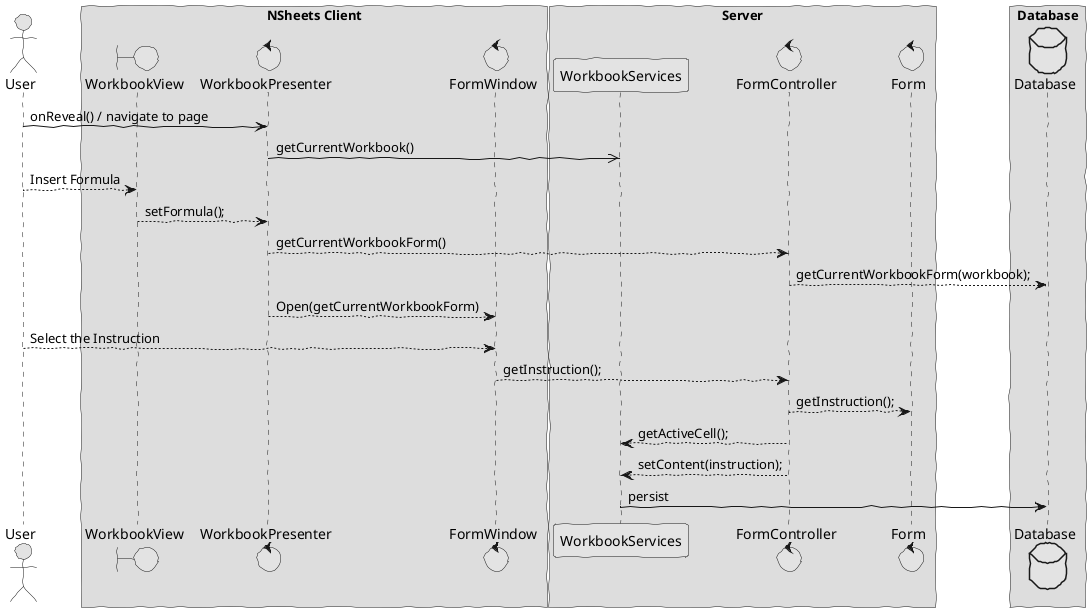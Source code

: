 @startuml  design1.png
skinparam handwritten true
skinparam monochrome true
skinparam packageStyle rect
skinparam defaultFontName FG Virgil
skinparam shadowing false

actor User
boundary WorkbookView
control WorkbookPresenter
control FormWindow
control Form
control FormController
database Database

box "NSheets Client"
participant WorkbookView
participant WorkbookPresenter
participant FormWindow
end box

box "Server"
participant WorkbookServices
participant FormController
participant Form
end box

box "Database"
participant Database
end box

User -> WorkbookPresenter : onReveal() / navigate to page
WorkbookPresenter ->> WorkbookServices : getCurrentWorkbook()
User --> WorkbookView : Insert Formula
WorkbookView --> WorkbookPresenter : setFormula();
WorkbookPresenter --> FormController : getCurrentWorkbookForm()
FormController --> Database : getCurrentWorkbookForm(workbook);
WorkbookPresenter --> FormWindow : Open(getCurrentWorkbookForm)
User --> FormWindow : Select the Instruction
FormWindow --> FormController : getInstruction();
FormController --> Form : getInstruction();
FormController --> WorkbookServices : getActiveCell();
FormController --> WorkbookServices : setContent(instruction);
WorkbookServices -> Database : persist

@enduml
